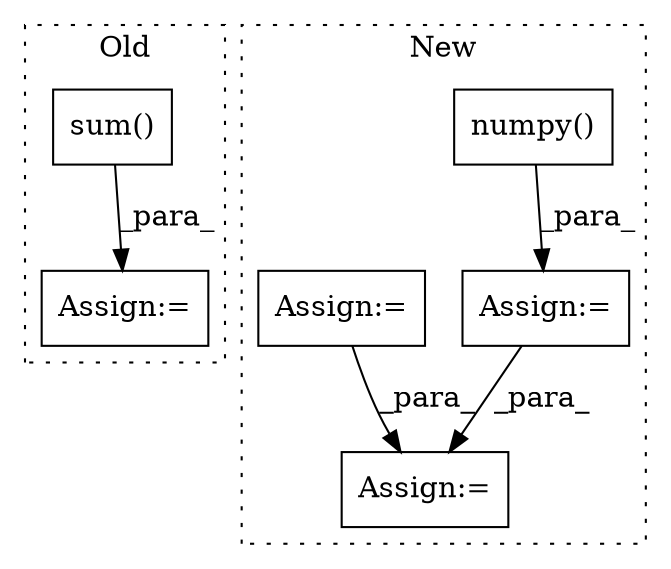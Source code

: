 digraph G {
subgraph cluster0 {
1 [label="sum()" a="75" s="7215" l="35" shape="box"];
4 [label="Assign:=" a="68" s="7211" l="4" shape="box"];
label = "Old";
style="dotted";
}
subgraph cluster1 {
2 [label="numpy()" a="75" s="7101" l="18" shape="box"];
3 [label="Assign:=" a="68" s="7076" l="5" shape="box"];
5 [label="Assign:=" a="68" s="10337" l="7" shape="box"];
6 [label="Assign:=" a="68" s="4548" l="3" shape="box"];
label = "New";
style="dotted";
}
1 -> 4 [label="_para_"];
2 -> 3 [label="_para_"];
3 -> 5 [label="_para_"];
6 -> 5 [label="_para_"];
}